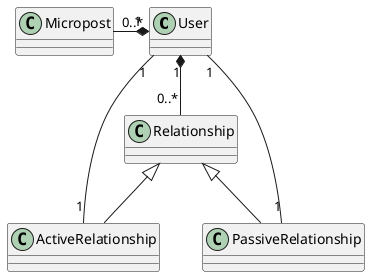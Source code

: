@startuml

User"1" *--l "0..*"Micropost
User"1" *-- "0..*"Relationship
ActiveRelationship"1" -- "1"User
PassiveRelationship"1" -- "1"User
Relationship <|-- ActiveRelationship
Relationship <|-- PassiveRelationship

@enduml